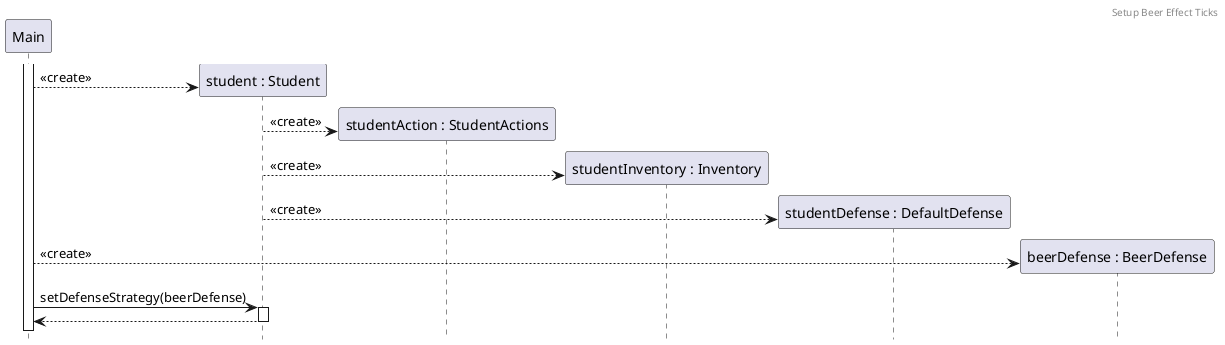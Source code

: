 @startuml SetupBeerEffectTicks
header Setup Beer Effect Ticks
hide footbox

participant main as "Main"
activate main

create student as "student : Student"
main --> student : <<create>>
create studentAction as "studentAction : StudentActions"
student --> studentAction : <<create>>
create inventory as "studentInventory : Inventory"
student --> inventory : <<create>>
create defense as "studentDefense : DefaultDefense"
student --> defense --: <<create>>

create beerDefense as "beerDefense : BeerDefense"
main --> beerDefense : <<create>>

main -> student ++ : setDefenseStrategy(beerDefense)
return

@enduml